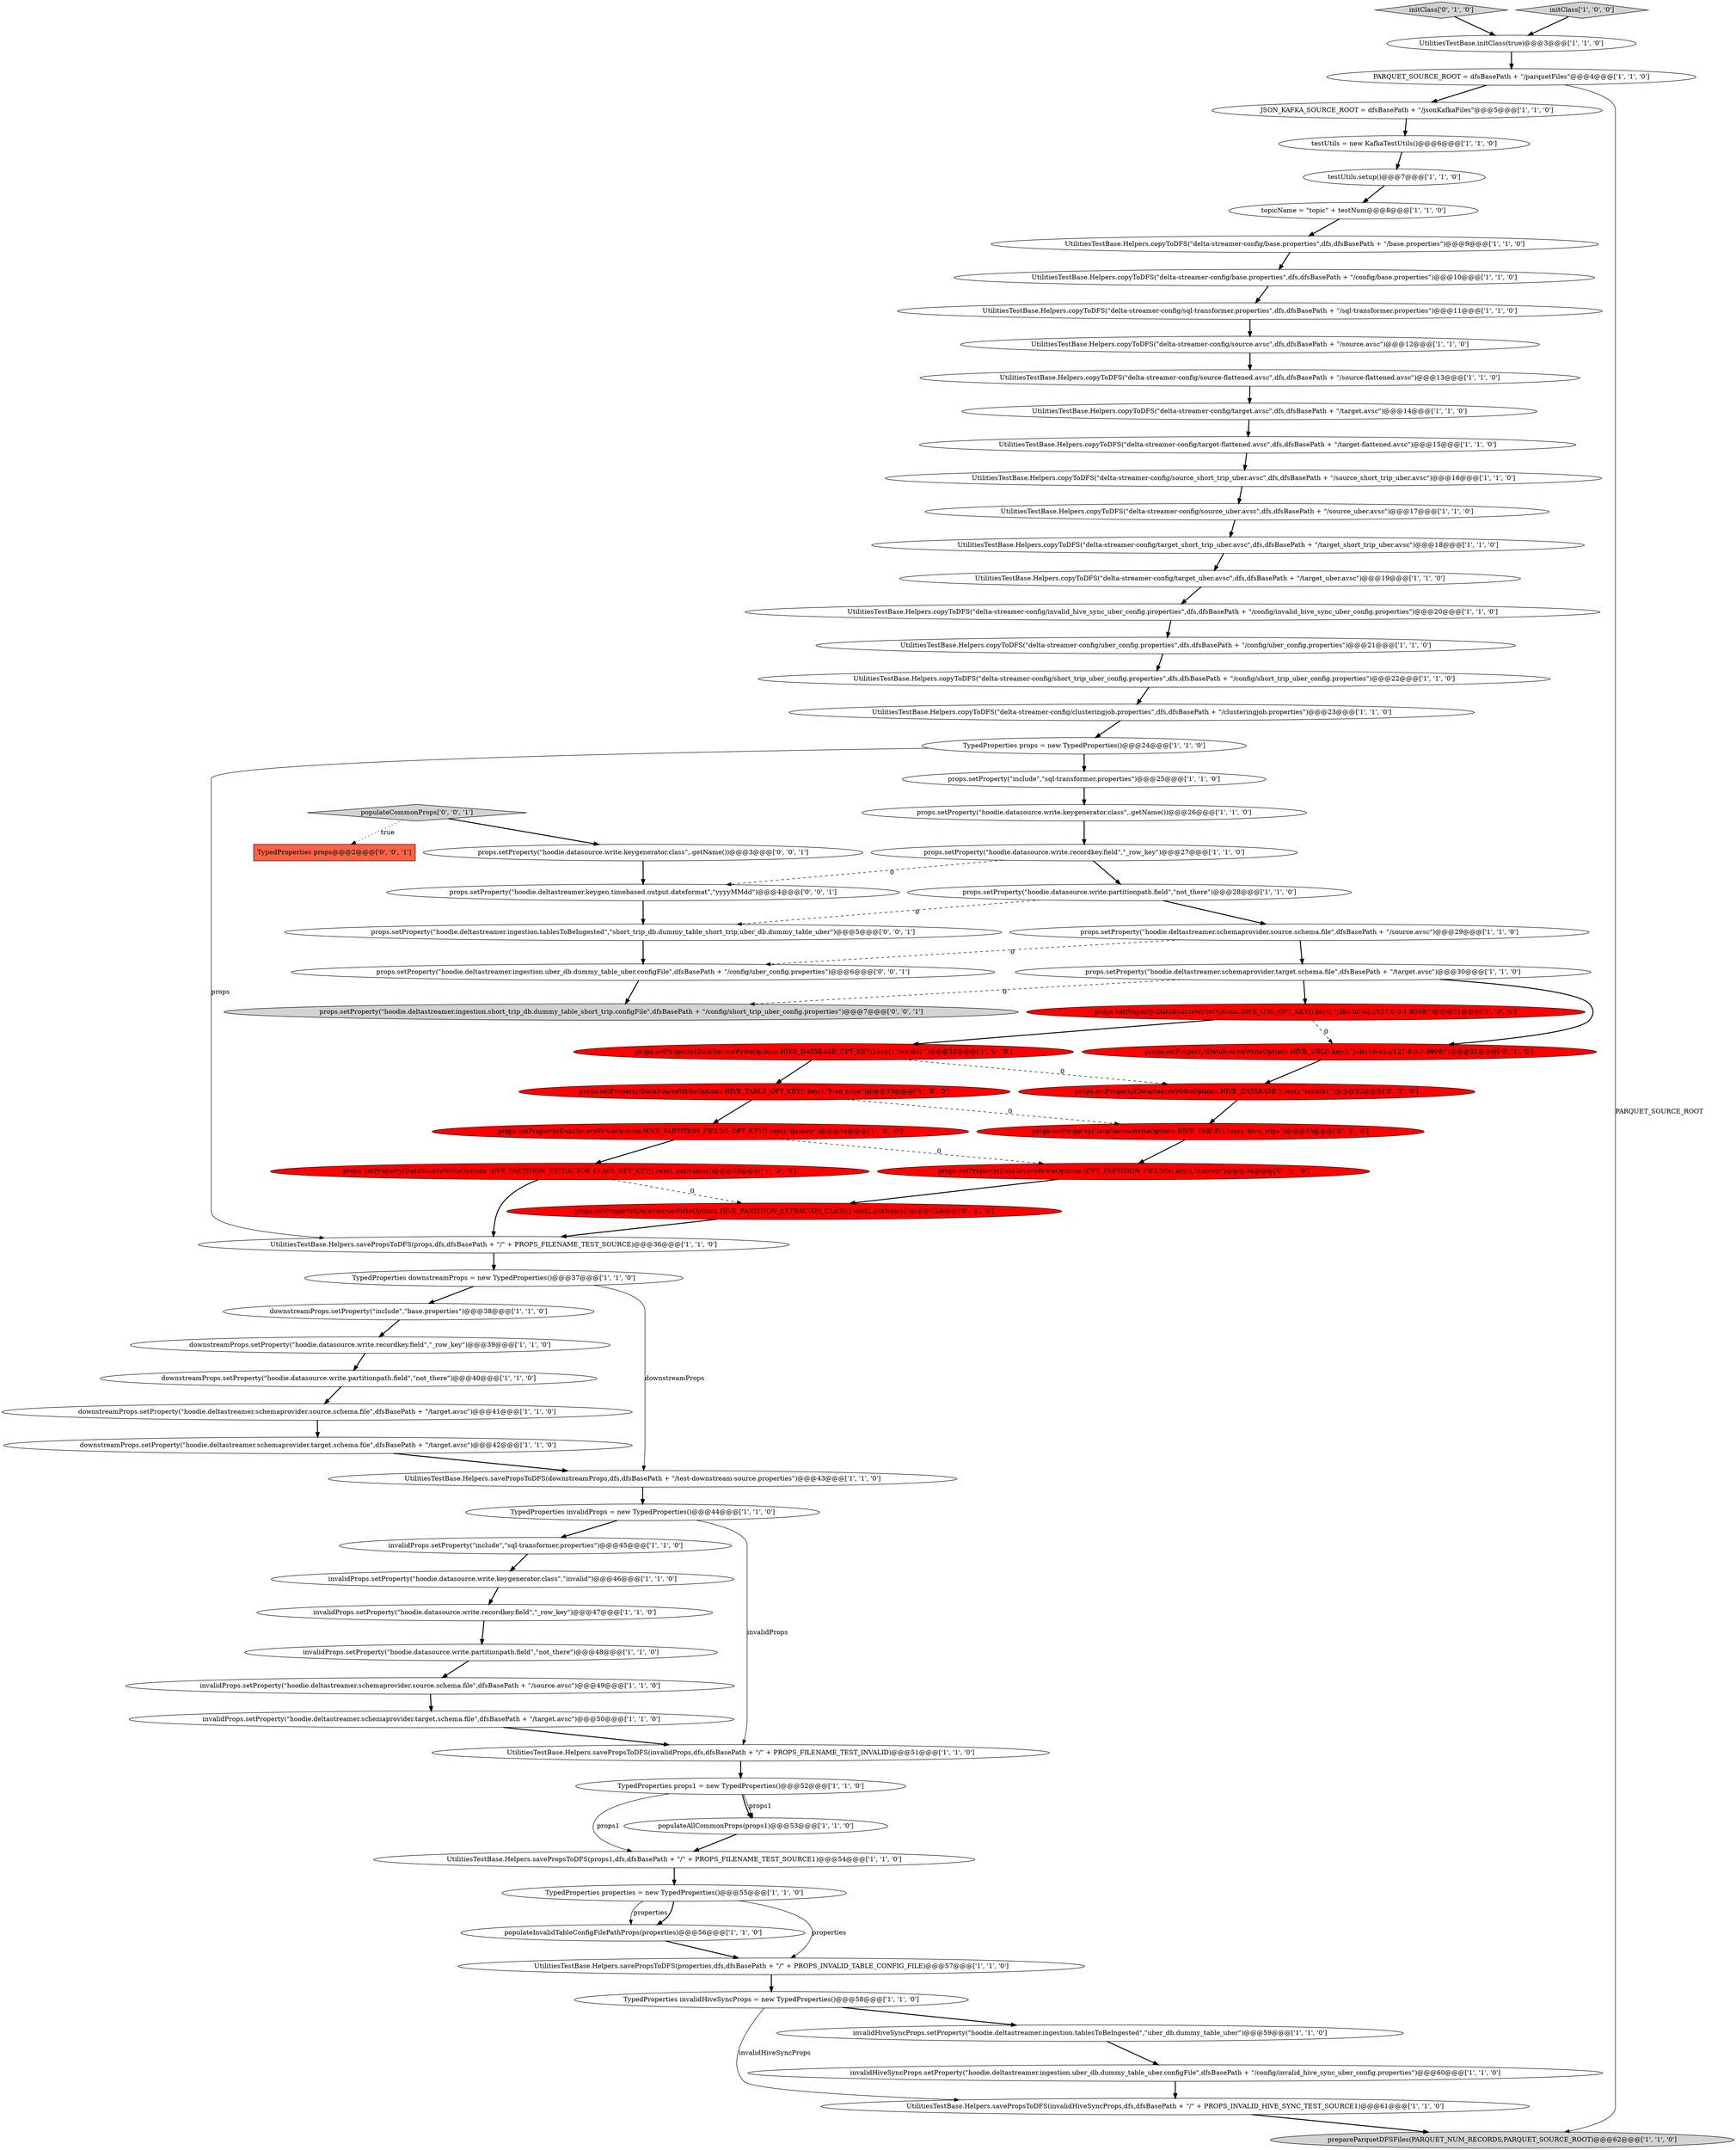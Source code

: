 digraph {
24 [style = filled, label = "downstreamProps.setProperty(\"hoodie.deltastreamer.schemaprovider.source.schema.file\",dfsBasePath + \"/target.avsc\")@@@41@@@['1', '1', '0']", fillcolor = white, shape = ellipse image = "AAA0AAABBB1BBB"];
30 [style = filled, label = "UtilitiesTestBase.Helpers.savePropsToDFS(props1,dfs,dfsBasePath + \"/\" + PROPS_FILENAME_TEST_SOURCE1)@@@54@@@['1', '1', '0']", fillcolor = white, shape = ellipse image = "AAA0AAABBB1BBB"];
23 [style = filled, label = "props.setProperty(\"hoodie.deltastreamer.schemaprovider.source.schema.file\",dfsBasePath + \"/source.avsc\")@@@29@@@['1', '1', '0']", fillcolor = white, shape = ellipse image = "AAA0AAABBB1BBB"];
41 [style = filled, label = "UtilitiesTestBase.Helpers.copyToDFS(\"delta-streamer-config/target-flattened.avsc\",dfs,dfsBasePath + \"/target-flattened.avsc\")@@@15@@@['1', '1', '0']", fillcolor = white, shape = ellipse image = "AAA0AAABBB1BBB"];
9 [style = filled, label = "UtilitiesTestBase.Helpers.savePropsToDFS(props,dfs,dfsBasePath + \"/\" + PROPS_FILENAME_TEST_SOURCE)@@@36@@@['1', '1', '0']", fillcolor = white, shape = ellipse image = "AAA0AAABBB1BBB"];
37 [style = filled, label = "UtilitiesTestBase.Helpers.copyToDFS(\"delta-streamer-config/target.avsc\",dfs,dfsBasePath + \"/target.avsc\")@@@14@@@['1', '1', '0']", fillcolor = white, shape = ellipse image = "AAA0AAABBB1BBB"];
46 [style = filled, label = "UtilitiesTestBase.Helpers.copyToDFS(\"delta-streamer-config/short_trip_uber_config.properties\",dfs,dfsBasePath + \"/config/short_trip_uber_config.properties\")@@@22@@@['1', '1', '0']", fillcolor = white, shape = ellipse image = "AAA0AAABBB1BBB"];
54 [style = filled, label = "props.setProperty(\"hoodie.datasource.write.partitionpath.field\",\"not_there\")@@@28@@@['1', '1', '0']", fillcolor = white, shape = ellipse image = "AAA0AAABBB1BBB"];
68 [style = filled, label = "props.setProperty(\"hoodie.datasource.write.keygenerator.class\",.getName())@@@3@@@['0', '0', '1']", fillcolor = white, shape = ellipse image = "AAA0AAABBB3BBB"];
32 [style = filled, label = "invalidProps.setProperty(\"hoodie.deltastreamer.schemaprovider.source.schema.file\",dfsBasePath + \"/source.avsc\")@@@49@@@['1', '1', '0']", fillcolor = white, shape = ellipse image = "AAA0AAABBB1BBB"];
64 [style = filled, label = "props.setProperty(DataSourceWriteOptions.HIVE_DATABASE().key(),\"testdb1\")@@@32@@@['0', '1', '0']", fillcolor = red, shape = ellipse image = "AAA1AAABBB2BBB"];
0 [style = filled, label = "TypedProperties downstreamProps = new TypedProperties()@@@37@@@['1', '1', '0']", fillcolor = white, shape = ellipse image = "AAA0AAABBB1BBB"];
25 [style = filled, label = "UtilitiesTestBase.Helpers.savePropsToDFS(invalidHiveSyncProps,dfs,dfsBasePath + \"/\" + PROPS_INVALID_HIVE_SYNC_TEST_SOURCE1)@@@61@@@['1', '1', '0']", fillcolor = white, shape = ellipse image = "AAA0AAABBB1BBB"];
18 [style = filled, label = "populateInvalidTableConfigFilePathProps(properties)@@@56@@@['1', '1', '0']", fillcolor = white, shape = ellipse image = "AAA0AAABBB1BBB"];
53 [style = filled, label = "downstreamProps.setProperty(\"hoodie.datasource.write.recordkey.field\",\"_row_key\")@@@39@@@['1', '1', '0']", fillcolor = white, shape = ellipse image = "AAA0AAABBB1BBB"];
67 [style = filled, label = "TypedProperties props@@@2@@@['0', '0', '1']", fillcolor = tomato, shape = box image = "AAA0AAABBB3BBB"];
20 [style = filled, label = "invalidProps.setProperty(\"include\",\"sql-transformer.properties\")@@@45@@@['1', '1', '0']", fillcolor = white, shape = ellipse image = "AAA0AAABBB1BBB"];
58 [style = filled, label = "UtilitiesTestBase.Helpers.copyToDFS(\"delta-streamer-config/sql-transformer.properties\",dfs,dfsBasePath + \"/sql-transformer.properties\")@@@11@@@['1', '1', '0']", fillcolor = white, shape = ellipse image = "AAA0AAABBB1BBB"];
44 [style = filled, label = "props.setProperty(\"hoodie.datasource.write.keygenerator.class\",.getName())@@@26@@@['1', '1', '0']", fillcolor = white, shape = ellipse image = "AAA0AAABBB1BBB"];
14 [style = filled, label = "testUtils = new KafkaTestUtils()@@@6@@@['1', '1', '0']", fillcolor = white, shape = ellipse image = "AAA0AAABBB1BBB"];
49 [style = filled, label = "PARQUET_SOURCE_ROOT = dfsBasePath + \"/parquetFiles\"@@@4@@@['1', '1', '0']", fillcolor = white, shape = ellipse image = "AAA0AAABBB1BBB"];
11 [style = filled, label = "UtilitiesTestBase.Helpers.copyToDFS(\"delta-streamer-config/source_uber.avsc\",dfs,dfsBasePath + \"/source_uber.avsc\")@@@17@@@['1', '1', '0']", fillcolor = white, shape = ellipse image = "AAA0AAABBB1BBB"];
8 [style = filled, label = "TypedProperties props = new TypedProperties()@@@24@@@['1', '1', '0']", fillcolor = white, shape = ellipse image = "AAA0AAABBB1BBB"];
16 [style = filled, label = "props.setProperty(DataSourceWriteOptions.HIVE_URL_OPT_KEY().key(),\"jdbc:hive2://127.0.0.1:9999/\")@@@31@@@['1', '0', '0']", fillcolor = red, shape = ellipse image = "AAA1AAABBB1BBB"];
72 [style = filled, label = "populateCommonProps['0', '0', '1']", fillcolor = lightgray, shape = diamond image = "AAA0AAABBB3BBB"];
19 [style = filled, label = "UtilitiesTestBase.Helpers.copyToDFS(\"delta-streamer-config/clusteringjob.properties\",dfs,dfsBasePath + \"/clusteringjob.properties\")@@@23@@@['1', '1', '0']", fillcolor = white, shape = ellipse image = "AAA0AAABBB1BBB"];
35 [style = filled, label = "TypedProperties properties = new TypedProperties()@@@55@@@['1', '1', '0']", fillcolor = white, shape = ellipse image = "AAA0AAABBB1BBB"];
61 [style = filled, label = "props.setProperty(DataSourceWriteOptions.HIVE_PARTITION_EXTRACTOR_CLASS().key(),.getName())@@@35@@@['0', '1', '0']", fillcolor = red, shape = ellipse image = "AAA1AAABBB2BBB"];
39 [style = filled, label = "invalidHiveSyncProps.setProperty(\"hoodie.deltastreamer.ingestion.uber_db.dummy_table_uber.configFile\",dfsBasePath + \"/config/invalid_hive_sync_uber_config.properties\")@@@60@@@['1', '1', '0']", fillcolor = white, shape = ellipse image = "AAA0AAABBB1BBB"];
42 [style = filled, label = "downstreamProps.setProperty(\"include\",\"base.properties\")@@@38@@@['1', '1', '0']", fillcolor = white, shape = ellipse image = "AAA0AAABBB1BBB"];
17 [style = filled, label = "invalidProps.setProperty(\"hoodie.deltastreamer.schemaprovider.target.schema.file\",dfsBasePath + \"/target.avsc\")@@@50@@@['1', '1', '0']", fillcolor = white, shape = ellipse image = "AAA0AAABBB1BBB"];
69 [style = filled, label = "props.setProperty(\"hoodie.deltastreamer.keygen.timebased.output.dateformat\",\"yyyyMMdd\")@@@4@@@['0', '0', '1']", fillcolor = white, shape = ellipse image = "AAA0AAABBB3BBB"];
29 [style = filled, label = "props.setProperty(DataSourceWriteOptions.HIVE_TABLE_OPT_KEY().key(),\"hive_trips\")@@@33@@@['1', '0', '0']", fillcolor = red, shape = ellipse image = "AAA1AAABBB1BBB"];
34 [style = filled, label = "props.setProperty(DataSourceWriteOptions.HIVE_PARTITION_FIELDS_OPT_KEY().key(),\"datestr\")@@@34@@@['1', '0', '0']", fillcolor = red, shape = ellipse image = "AAA1AAABBB1BBB"];
4 [style = filled, label = "invalidProps.setProperty(\"hoodie.datasource.write.keygenerator.class\",\"invalid\")@@@46@@@['1', '1', '0']", fillcolor = white, shape = ellipse image = "AAA0AAABBB1BBB"];
5 [style = filled, label = "TypedProperties invalidHiveSyncProps = new TypedProperties()@@@58@@@['1', '1', '0']", fillcolor = white, shape = ellipse image = "AAA0AAABBB1BBB"];
10 [style = filled, label = "invalidHiveSyncProps.setProperty(\"hoodie.deltastreamer.ingestion.tablesToBeIngested\",\"uber_db.dummy_table_uber\")@@@59@@@['1', '1', '0']", fillcolor = white, shape = ellipse image = "AAA0AAABBB1BBB"];
40 [style = filled, label = "UtilitiesTestBase.Helpers.savePropsToDFS(invalidProps,dfs,dfsBasePath + \"/\" + PROPS_FILENAME_TEST_INVALID)@@@51@@@['1', '1', '0']", fillcolor = white, shape = ellipse image = "AAA0AAABBB1BBB"];
1 [style = filled, label = "UtilitiesTestBase.Helpers.savePropsToDFS(downstreamProps,dfs,dfsBasePath + \"/test-downstream-source.properties\")@@@43@@@['1', '1', '0']", fillcolor = white, shape = ellipse image = "AAA0AAABBB1BBB"];
55 [style = filled, label = "TypedProperties invalidProps = new TypedProperties()@@@44@@@['1', '1', '0']", fillcolor = white, shape = ellipse image = "AAA0AAABBB1BBB"];
28 [style = filled, label = "UtilitiesTestBase.Helpers.copyToDFS(\"delta-streamer-config/invalid_hive_sync_uber_config.properties\",dfs,dfsBasePath + \"/config/invalid_hive_sync_uber_config.properties\")@@@20@@@['1', '1', '0']", fillcolor = white, shape = ellipse image = "AAA0AAABBB1BBB"];
6 [style = filled, label = "downstreamProps.setProperty(\"hoodie.deltastreamer.schemaprovider.target.schema.file\",dfsBasePath + \"/target.avsc\")@@@42@@@['1', '1', '0']", fillcolor = white, shape = ellipse image = "AAA0AAABBB1BBB"];
27 [style = filled, label = "JSON_KAFKA_SOURCE_ROOT = dfsBasePath + \"/jsonKafkaFiles\"@@@5@@@['1', '1', '0']", fillcolor = white, shape = ellipse image = "AAA0AAABBB1BBB"];
45 [style = filled, label = "UtilitiesTestBase.Helpers.copyToDFS(\"delta-streamer-config/base.properties\",dfs,dfsBasePath + \"/base.properties\")@@@9@@@['1', '1', '0']", fillcolor = white, shape = ellipse image = "AAA0AAABBB1BBB"];
59 [style = filled, label = "props.setProperty(\"include\",\"sql-transformer.properties\")@@@25@@@['1', '1', '0']", fillcolor = white, shape = ellipse image = "AAA0AAABBB1BBB"];
33 [style = filled, label = "invalidProps.setProperty(\"hoodie.datasource.write.recordkey.field\",\"_row_key\")@@@47@@@['1', '1', '0']", fillcolor = white, shape = ellipse image = "AAA0AAABBB1BBB"];
47 [style = filled, label = "UtilitiesTestBase.Helpers.copyToDFS(\"delta-streamer-config/uber_config.properties\",dfs,dfsBasePath + \"/config/uber_config.properties\")@@@21@@@['1', '1', '0']", fillcolor = white, shape = ellipse image = "AAA0AAABBB1BBB"];
60 [style = filled, label = "UtilitiesTestBase.Helpers.copyToDFS(\"delta-streamer-config/source-flattened.avsc\",dfs,dfsBasePath + \"/source-flattened.avsc\")@@@13@@@['1', '1', '0']", fillcolor = white, shape = ellipse image = "AAA0AAABBB1BBB"];
36 [style = filled, label = "UtilitiesTestBase.initClass(true)@@@3@@@['1', '1', '0']", fillcolor = white, shape = ellipse image = "AAA0AAABBB1BBB"];
65 [style = filled, label = "initClass['0', '1', '0']", fillcolor = lightgray, shape = diamond image = "AAA0AAABBB2BBB"];
48 [style = filled, label = "UtilitiesTestBase.Helpers.copyToDFS(\"delta-streamer-config/base.properties\",dfs,dfsBasePath + \"/config/base.properties\")@@@10@@@['1', '1', '0']", fillcolor = white, shape = ellipse image = "AAA0AAABBB1BBB"];
15 [style = filled, label = "UtilitiesTestBase.Helpers.copyToDFS(\"delta-streamer-config/source_short_trip_uber.avsc\",dfs,dfsBasePath + \"/source_short_trip_uber.avsc\")@@@16@@@['1', '1', '0']", fillcolor = white, shape = ellipse image = "AAA0AAABBB1BBB"];
70 [style = filled, label = "props.setProperty(\"hoodie.deltastreamer.ingestion.short_trip_db.dummy_table_short_trip.configFile\",dfsBasePath + \"/config/short_trip_uber_config.properties\")@@@7@@@['0', '0', '1']", fillcolor = lightgray, shape = ellipse image = "AAA0AAABBB3BBB"];
62 [style = filled, label = "props.setProperty(DataSourceWriteOptions.HIVE_PARTITION_FIELDS().key(),\"datestr\")@@@34@@@['0', '1', '0']", fillcolor = red, shape = ellipse image = "AAA1AAABBB2BBB"];
73 [style = filled, label = "props.setProperty(\"hoodie.deltastreamer.ingestion.uber_db.dummy_table_uber.configFile\",dfsBasePath + \"/config/uber_config.properties\")@@@6@@@['0', '0', '1']", fillcolor = white, shape = ellipse image = "AAA0AAABBB3BBB"];
56 [style = filled, label = "initClass['1', '0', '0']", fillcolor = lightgray, shape = diamond image = "AAA0AAABBB1BBB"];
31 [style = filled, label = "invalidProps.setProperty(\"hoodie.datasource.write.partitionpath.field\",\"not_there\")@@@48@@@['1', '1', '0']", fillcolor = white, shape = ellipse image = "AAA0AAABBB1BBB"];
13 [style = filled, label = "populateAllCommonProps(props1)@@@53@@@['1', '1', '0']", fillcolor = white, shape = ellipse image = "AAA0AAABBB1BBB"];
12 [style = filled, label = "props.setProperty(\"hoodie.datasource.write.recordkey.field\",\"_row_key\")@@@27@@@['1', '1', '0']", fillcolor = white, shape = ellipse image = "AAA0AAABBB1BBB"];
2 [style = filled, label = "UtilitiesTestBase.Helpers.copyToDFS(\"delta-streamer-config/target_short_trip_uber.avsc\",dfs,dfsBasePath + \"/target_short_trip_uber.avsc\")@@@18@@@['1', '1', '0']", fillcolor = white, shape = ellipse image = "AAA0AAABBB1BBB"];
26 [style = filled, label = "testUtils.setup()@@@7@@@['1', '1', '0']", fillcolor = white, shape = ellipse image = "AAA0AAABBB1BBB"];
7 [style = filled, label = "props.setProperty(DataSourceWriteOptions.HIVE_PARTITION_EXTRACTOR_CLASS_OPT_KEY().key(),.getName())@@@35@@@['1', '0', '0']", fillcolor = red, shape = ellipse image = "AAA1AAABBB1BBB"];
38 [style = filled, label = "downstreamProps.setProperty(\"hoodie.datasource.write.partitionpath.field\",\"not_there\")@@@40@@@['1', '1', '0']", fillcolor = white, shape = ellipse image = "AAA0AAABBB1BBB"];
3 [style = filled, label = "prepareParquetDFSFiles(PARQUET_NUM_RECORDS,PARQUET_SOURCE_ROOT)@@@62@@@['1', '1', '0']", fillcolor = lightgray, shape = ellipse image = "AAA0AAABBB1BBB"];
66 [style = filled, label = "props.setProperty(DataSourceWriteOptions.HIVE_TABLE().key(),\"hive_trips\")@@@33@@@['0', '1', '0']", fillcolor = red, shape = ellipse image = "AAA1AAABBB2BBB"];
71 [style = filled, label = "props.setProperty(\"hoodie.deltastreamer.ingestion.tablesToBeIngested\",\"short_trip_db.dummy_table_short_trip,uber_db.dummy_table_uber\")@@@5@@@['0', '0', '1']", fillcolor = white, shape = ellipse image = "AAA0AAABBB3BBB"];
50 [style = filled, label = "UtilitiesTestBase.Helpers.savePropsToDFS(properties,dfs,dfsBasePath + \"/\" + PROPS_INVALID_TABLE_CONFIG_FILE)@@@57@@@['1', '1', '0']", fillcolor = white, shape = ellipse image = "AAA0AAABBB1BBB"];
63 [style = filled, label = "props.setProperty(DataSourceWriteOptions.HIVE_URL().key(),\"jdbc:hive2://127.0.0.1:9999/\")@@@31@@@['0', '1', '0']", fillcolor = red, shape = ellipse image = "AAA1AAABBB2BBB"];
51 [style = filled, label = "props.setProperty(\"hoodie.deltastreamer.schemaprovider.target.schema.file\",dfsBasePath + \"/target.avsc\")@@@30@@@['1', '1', '0']", fillcolor = white, shape = ellipse image = "AAA0AAABBB1BBB"];
57 [style = filled, label = "topicName = \"topic\" + testNum@@@8@@@['1', '1', '0']", fillcolor = white, shape = ellipse image = "AAA0AAABBB1BBB"];
21 [style = filled, label = "UtilitiesTestBase.Helpers.copyToDFS(\"delta-streamer-config/source.avsc\",dfs,dfsBasePath + \"/source.avsc\")@@@12@@@['1', '1', '0']", fillcolor = white, shape = ellipse image = "AAA0AAABBB1BBB"];
43 [style = filled, label = "UtilitiesTestBase.Helpers.copyToDFS(\"delta-streamer-config/target_uber.avsc\",dfs,dfsBasePath + \"/target_uber.avsc\")@@@19@@@['1', '1', '0']", fillcolor = white, shape = ellipse image = "AAA0AAABBB1BBB"];
52 [style = filled, label = "TypedProperties props1 = new TypedProperties()@@@52@@@['1', '1', '0']", fillcolor = white, shape = ellipse image = "AAA0AAABBB1BBB"];
22 [style = filled, label = "props.setProperty(DataSourceWriteOptions.HIVE_DATABASE_OPT_KEY().key(),\"testdb1\")@@@32@@@['1', '0', '0']", fillcolor = red, shape = ellipse image = "AAA1AAABBB1BBB"];
41->15 [style = bold, label=""];
1->55 [style = bold, label=""];
23->51 [style = bold, label=""];
68->69 [style = bold, label=""];
62->61 [style = bold, label=""];
66->62 [style = bold, label=""];
54->71 [style = dashed, label="0"];
29->34 [style = bold, label=""];
52->13 [style = bold, label=""];
45->48 [style = bold, label=""];
7->9 [style = bold, label=""];
23->73 [style = dashed, label="0"];
35->18 [style = solid, label="properties"];
15->11 [style = bold, label=""];
50->5 [style = bold, label=""];
10->39 [style = bold, label=""];
51->70 [style = dashed, label="0"];
26->57 [style = bold, label=""];
53->38 [style = bold, label=""];
12->54 [style = bold, label=""];
5->10 [style = bold, label=""];
35->18 [style = bold, label=""];
29->66 [style = dashed, label="0"];
40->52 [style = bold, label=""];
0->42 [style = bold, label=""];
25->3 [style = bold, label=""];
52->13 [style = solid, label="props1"];
57->45 [style = bold, label=""];
51->16 [style = bold, label=""];
44->12 [style = bold, label=""];
18->50 [style = bold, label=""];
36->49 [style = bold, label=""];
64->66 [style = bold, label=""];
21->60 [style = bold, label=""];
46->19 [style = bold, label=""];
39->25 [style = bold, label=""];
59->44 [style = bold, label=""];
32->17 [style = bold, label=""];
51->63 [style = bold, label=""];
2->43 [style = bold, label=""];
35->50 [style = solid, label="properties"];
48->58 [style = bold, label=""];
60->37 [style = bold, label=""];
56->36 [style = bold, label=""];
27->14 [style = bold, label=""];
38->24 [style = bold, label=""];
31->32 [style = bold, label=""];
28->47 [style = bold, label=""];
37->41 [style = bold, label=""];
55->40 [style = solid, label="invalidProps"];
22->29 [style = bold, label=""];
17->40 [style = bold, label=""];
12->69 [style = dashed, label="0"];
8->59 [style = bold, label=""];
73->70 [style = bold, label=""];
4->33 [style = bold, label=""];
22->64 [style = dashed, label="0"];
6->1 [style = bold, label=""];
71->73 [style = bold, label=""];
72->67 [style = dotted, label="true"];
49->3 [style = solid, label="PARQUET_SOURCE_ROOT"];
30->35 [style = bold, label=""];
16->63 [style = dashed, label="0"];
54->23 [style = bold, label=""];
7->61 [style = dashed, label="0"];
0->1 [style = solid, label="downstreamProps"];
9->0 [style = bold, label=""];
55->20 [style = bold, label=""];
63->64 [style = bold, label=""];
34->7 [style = bold, label=""];
5->25 [style = solid, label="invalidHiveSyncProps"];
47->46 [style = bold, label=""];
13->30 [style = bold, label=""];
49->27 [style = bold, label=""];
61->9 [style = bold, label=""];
16->22 [style = bold, label=""];
52->30 [style = solid, label="props1"];
11->2 [style = bold, label=""];
19->8 [style = bold, label=""];
8->9 [style = solid, label="props"];
43->28 [style = bold, label=""];
20->4 [style = bold, label=""];
14->26 [style = bold, label=""];
65->36 [style = bold, label=""];
69->71 [style = bold, label=""];
33->31 [style = bold, label=""];
58->21 [style = bold, label=""];
34->62 [style = dashed, label="0"];
24->6 [style = bold, label=""];
72->68 [style = bold, label=""];
42->53 [style = bold, label=""];
}
